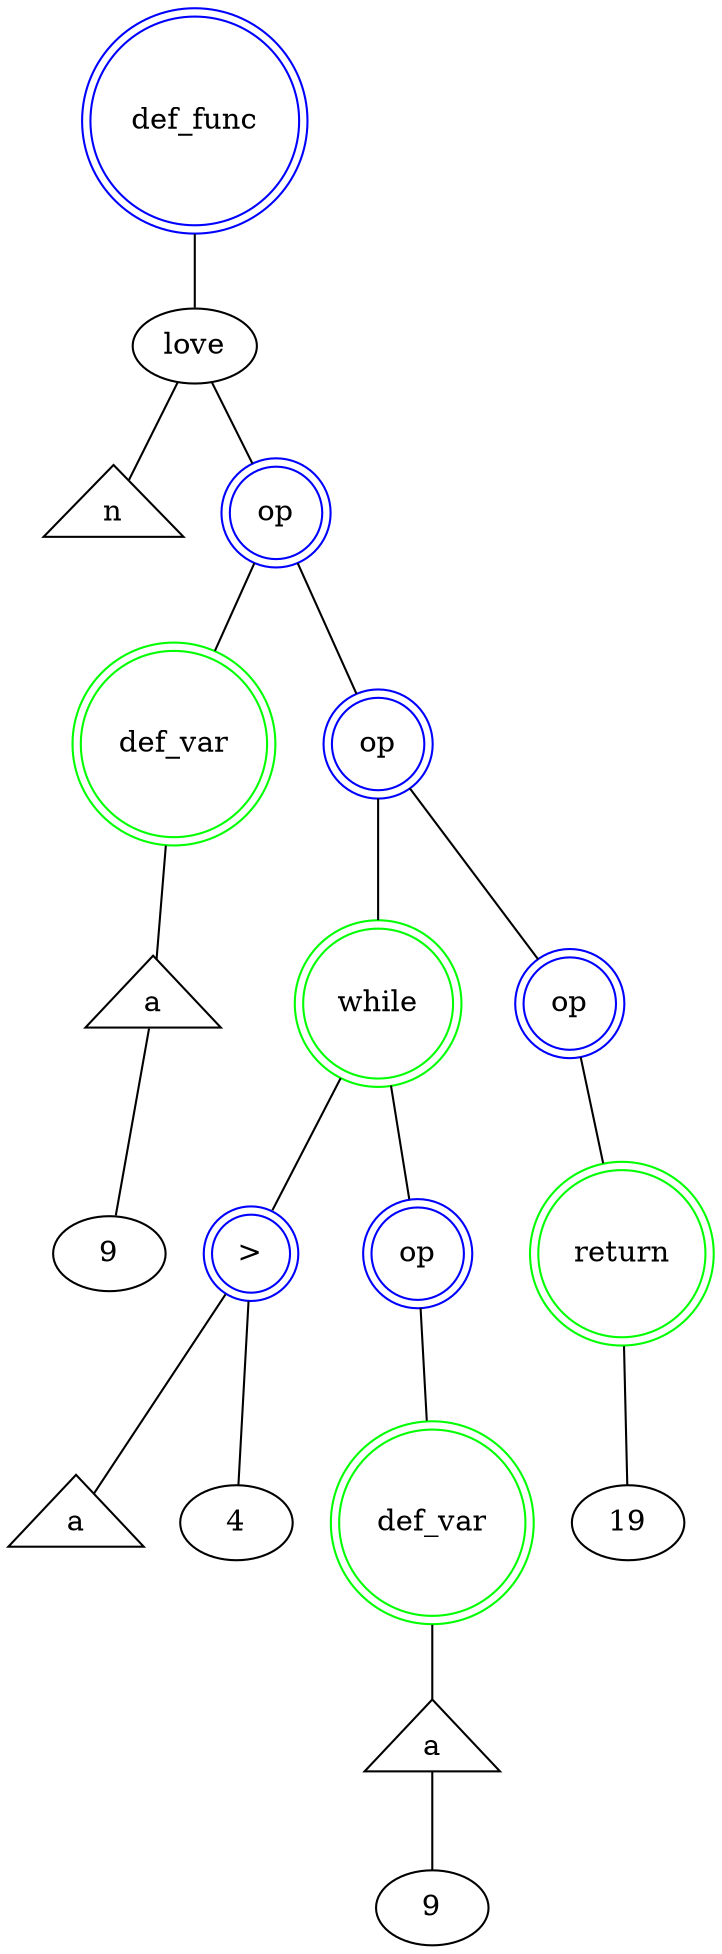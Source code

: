 graph astdump {
_11DF[shape=doublecircle, color=blue,label="def_func"]
_11DF -- _10FN;
_10FN [label="love"]
_10FN -- _3V;
_3V [shape=triangle,label="n"]
_10FN -- _2OP;
_2OP[shape=doublecircle, color=blue,label="op"]
_2OP -- _6SO;
_2OP -- _7OP;
_6SO[shape=doublecircle, color=green,label="def_var"]
_6SO -- _7V;
_7V [shape=triangle,label="a"]
_7V -- _9N9;
_9N9 [label="9"]
_7OP[shape=doublecircle, color=blue,label="op"]
_7OP -- _11SO;
_7OP -- _10OP;
_11SO[shape=doublecircle, color=green,label="while"]
_11SO -- _7BOP;
_11SO -- _5OP;
_7BOP[shape=doublecircle, color=blue,label=">"]
_7BOP -- _13V;
_13V [shape=triangle,label="a"]
_7BOP -- _15N4;
_15N4 [label="4"]
_5OP[shape=doublecircle, color=blue,label="op"]
_5OP -- _18SO;
_18SO[shape=doublecircle, color=green,label="def_var"]
_18SO -- _19V;
_19V [shape=triangle,label="a"]
_19V -- _21N9;
_21N9 [label="9"]
_10OP[shape=doublecircle, color=blue,label="op"]
_10OP -- _7SO;
_7SO[shape=doublecircle, color=green,label="return"]
_7SO -- _26N19;
_26N19 [label="19"]
}
